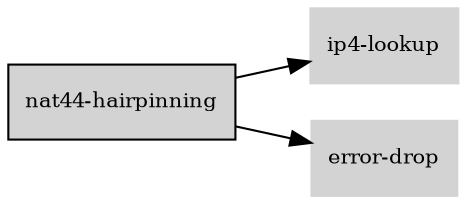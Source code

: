 digraph "nat44_hairpinning_subgraph" {
  rankdir=LR;
  node [shape=box, style=filled, fontsize=10, color=lightgray, fontcolor=black, fillcolor=lightgray];
  "nat44-hairpinning" [color=black, fontcolor=black, fillcolor=lightgray];
  edge [fontsize=8];
  "nat44-hairpinning" -> "ip4-lookup";
  "nat44-hairpinning" -> "error-drop";
}
